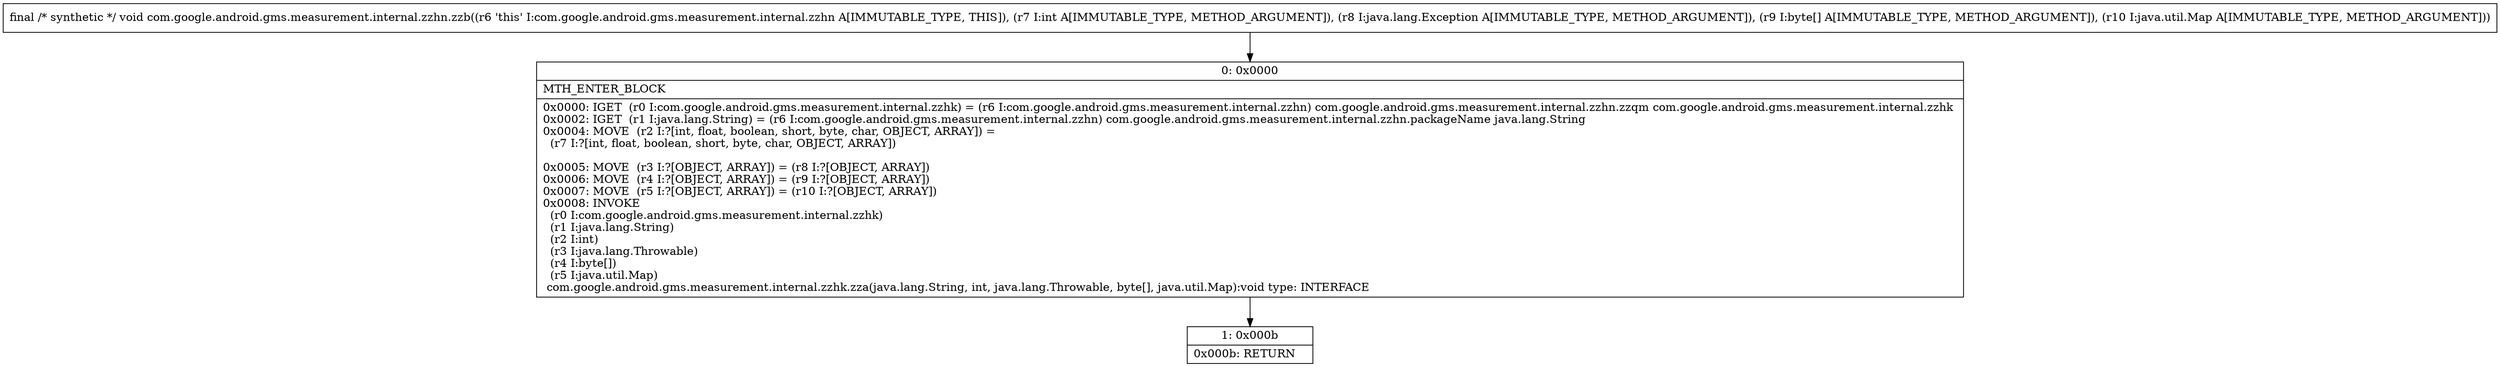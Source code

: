 digraph "CFG forcom.google.android.gms.measurement.internal.zzhn.zzb(ILjava\/lang\/Exception;[BLjava\/util\/Map;)V" {
Node_0 [shape=record,label="{0\:\ 0x0000|MTH_ENTER_BLOCK\l|0x0000: IGET  (r0 I:com.google.android.gms.measurement.internal.zzhk) = (r6 I:com.google.android.gms.measurement.internal.zzhn) com.google.android.gms.measurement.internal.zzhn.zzqm com.google.android.gms.measurement.internal.zzhk \l0x0002: IGET  (r1 I:java.lang.String) = (r6 I:com.google.android.gms.measurement.internal.zzhn) com.google.android.gms.measurement.internal.zzhn.packageName java.lang.String \l0x0004: MOVE  (r2 I:?[int, float, boolean, short, byte, char, OBJECT, ARRAY]) = \l  (r7 I:?[int, float, boolean, short, byte, char, OBJECT, ARRAY])\l \l0x0005: MOVE  (r3 I:?[OBJECT, ARRAY]) = (r8 I:?[OBJECT, ARRAY]) \l0x0006: MOVE  (r4 I:?[OBJECT, ARRAY]) = (r9 I:?[OBJECT, ARRAY]) \l0x0007: MOVE  (r5 I:?[OBJECT, ARRAY]) = (r10 I:?[OBJECT, ARRAY]) \l0x0008: INVOKE  \l  (r0 I:com.google.android.gms.measurement.internal.zzhk)\l  (r1 I:java.lang.String)\l  (r2 I:int)\l  (r3 I:java.lang.Throwable)\l  (r4 I:byte[])\l  (r5 I:java.util.Map)\l com.google.android.gms.measurement.internal.zzhk.zza(java.lang.String, int, java.lang.Throwable, byte[], java.util.Map):void type: INTERFACE \l}"];
Node_1 [shape=record,label="{1\:\ 0x000b|0x000b: RETURN   \l}"];
MethodNode[shape=record,label="{final \/* synthetic *\/ void com.google.android.gms.measurement.internal.zzhn.zzb((r6 'this' I:com.google.android.gms.measurement.internal.zzhn A[IMMUTABLE_TYPE, THIS]), (r7 I:int A[IMMUTABLE_TYPE, METHOD_ARGUMENT]), (r8 I:java.lang.Exception A[IMMUTABLE_TYPE, METHOD_ARGUMENT]), (r9 I:byte[] A[IMMUTABLE_TYPE, METHOD_ARGUMENT]), (r10 I:java.util.Map A[IMMUTABLE_TYPE, METHOD_ARGUMENT])) }"];
MethodNode -> Node_0;
Node_0 -> Node_1;
}

